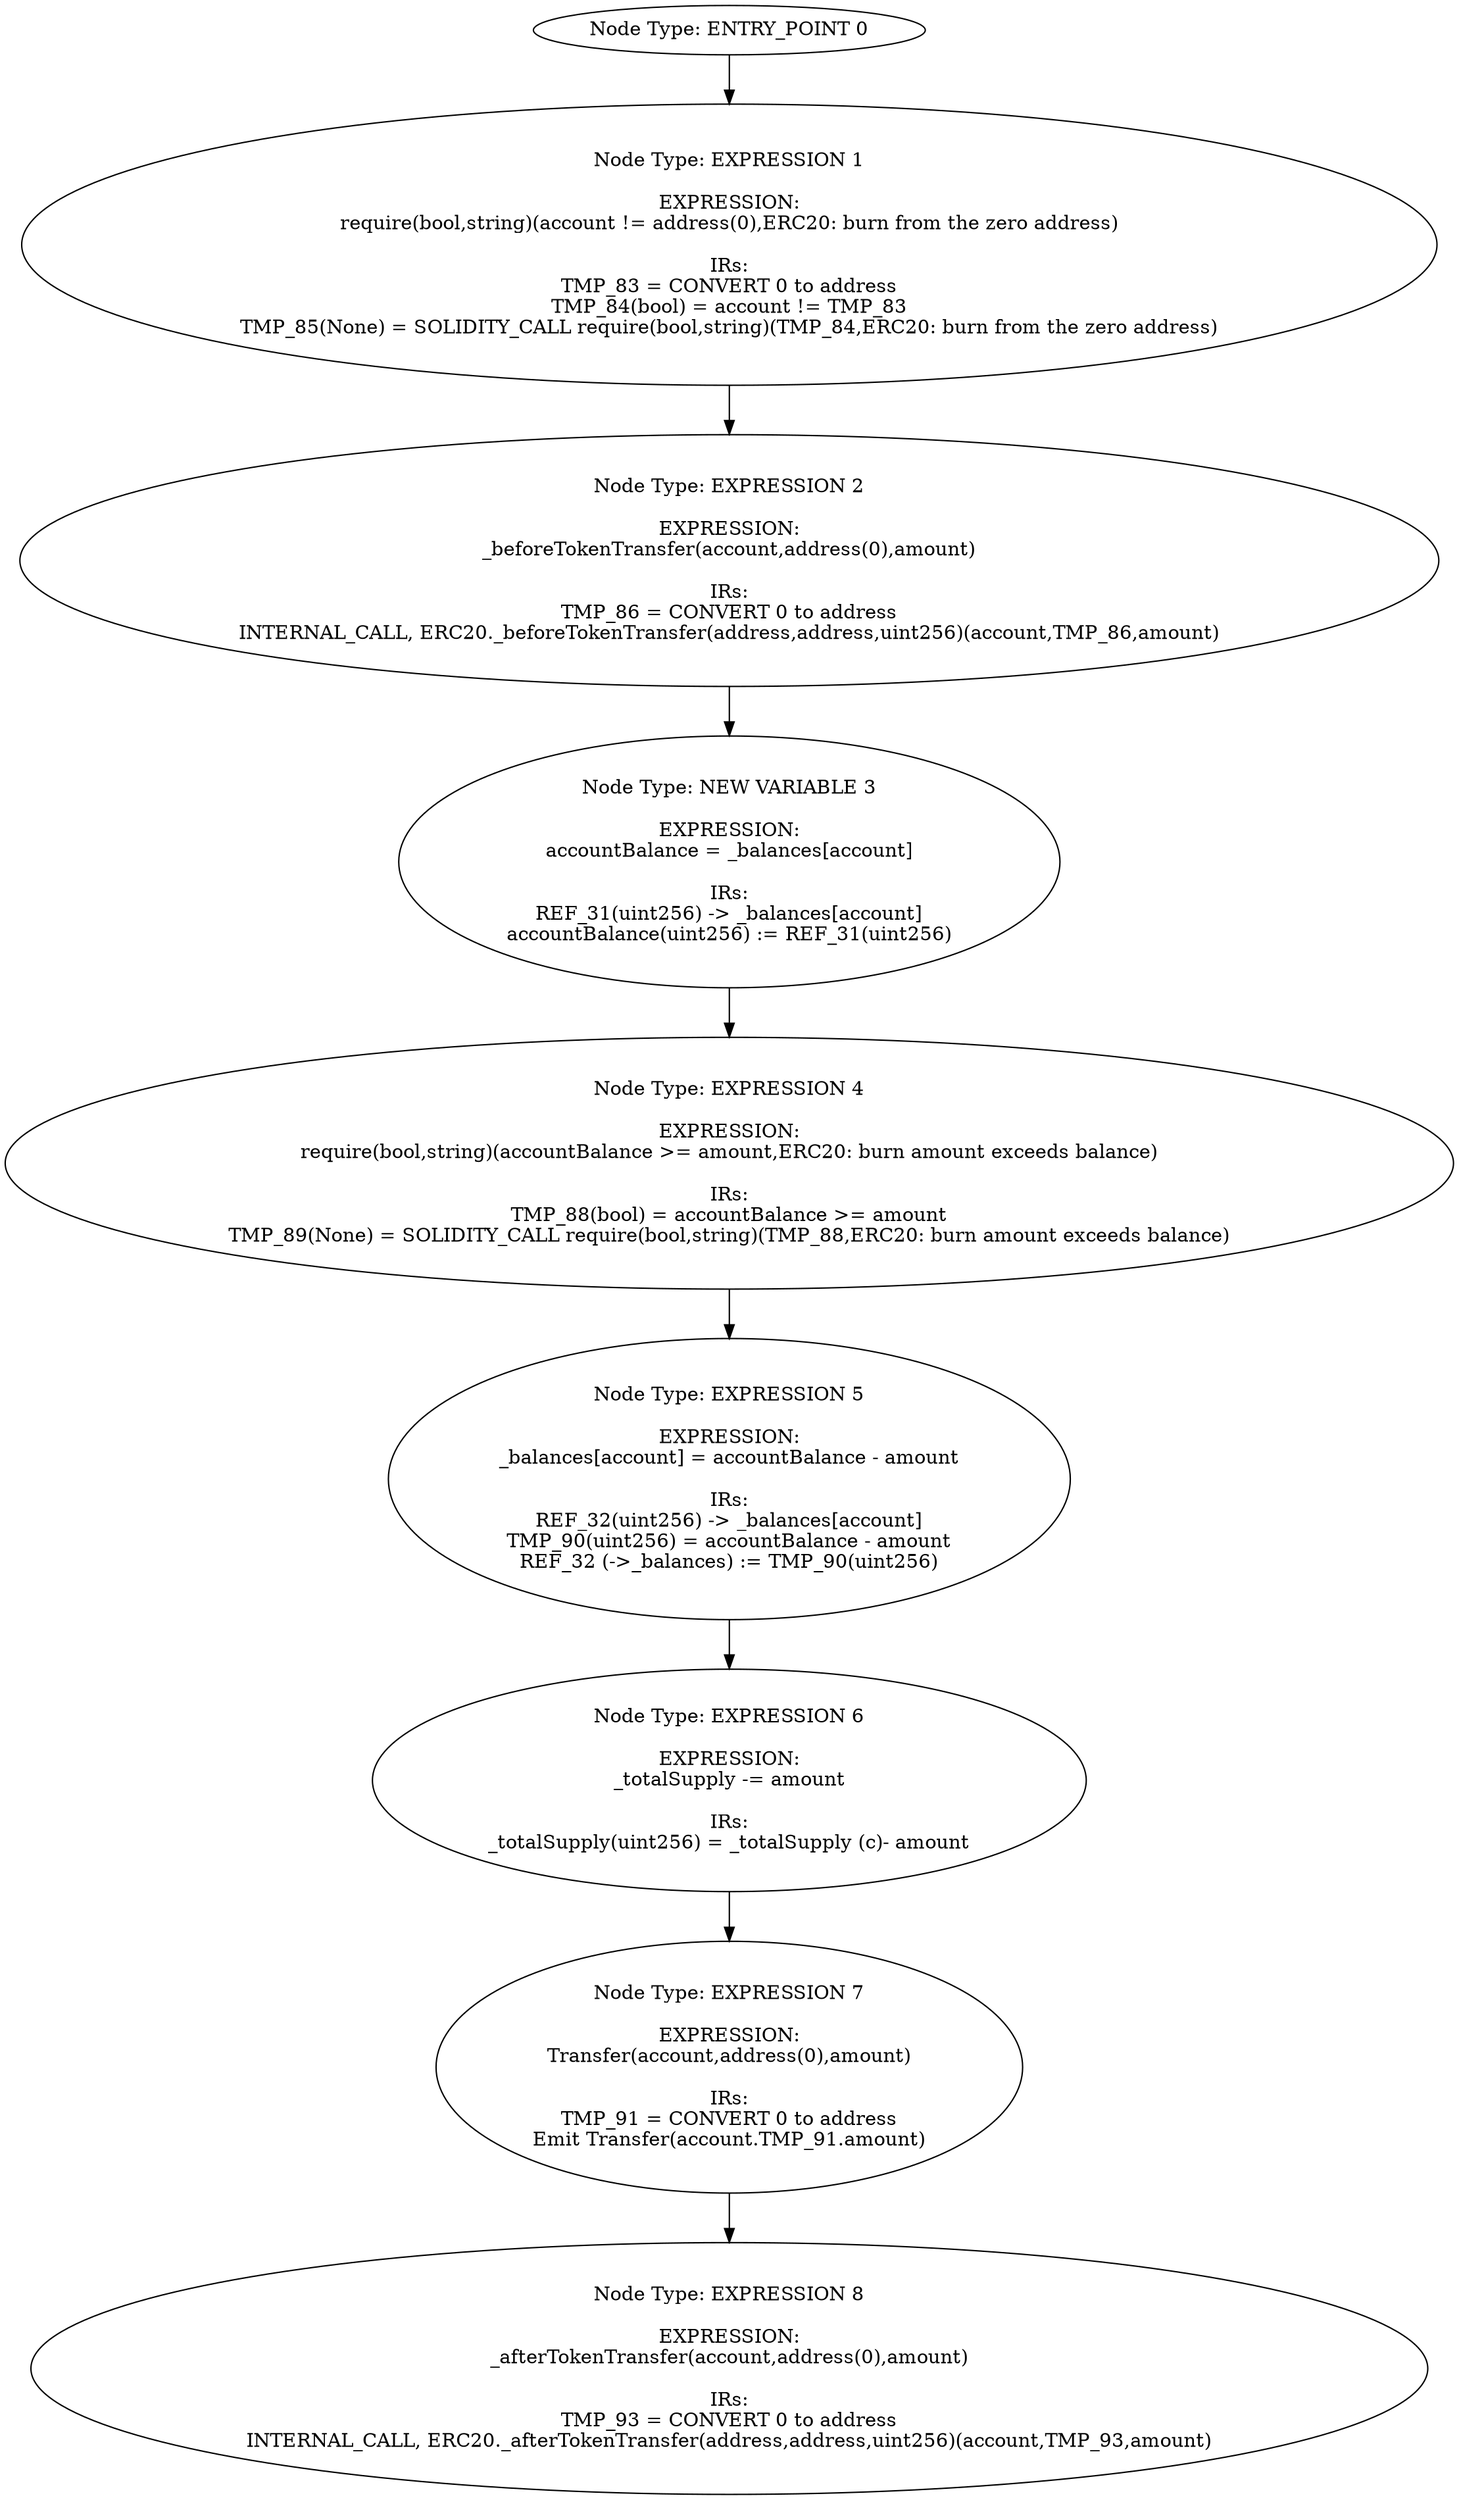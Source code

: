 digraph{
0[label="Node Type: ENTRY_POINT 0
"];
0->1;
1[label="Node Type: EXPRESSION 1

EXPRESSION:
require(bool,string)(account != address(0),ERC20: burn from the zero address)

IRs:
TMP_83 = CONVERT 0 to address
TMP_84(bool) = account != TMP_83
TMP_85(None) = SOLIDITY_CALL require(bool,string)(TMP_84,ERC20: burn from the zero address)"];
1->2;
2[label="Node Type: EXPRESSION 2

EXPRESSION:
_beforeTokenTransfer(account,address(0),amount)

IRs:
TMP_86 = CONVERT 0 to address
INTERNAL_CALL, ERC20._beforeTokenTransfer(address,address,uint256)(account,TMP_86,amount)"];
2->3;
3[label="Node Type: NEW VARIABLE 3

EXPRESSION:
accountBalance = _balances[account]

IRs:
REF_31(uint256) -> _balances[account]
accountBalance(uint256) := REF_31(uint256)"];
3->4;
4[label="Node Type: EXPRESSION 4

EXPRESSION:
require(bool,string)(accountBalance >= amount,ERC20: burn amount exceeds balance)

IRs:
TMP_88(bool) = accountBalance >= amount
TMP_89(None) = SOLIDITY_CALL require(bool,string)(TMP_88,ERC20: burn amount exceeds balance)"];
4->5;
5[label="Node Type: EXPRESSION 5

EXPRESSION:
_balances[account] = accountBalance - amount

IRs:
REF_32(uint256) -> _balances[account]
TMP_90(uint256) = accountBalance - amount
REF_32 (->_balances) := TMP_90(uint256)"];
5->6;
6[label="Node Type: EXPRESSION 6

EXPRESSION:
_totalSupply -= amount

IRs:
_totalSupply(uint256) = _totalSupply (c)- amount"];
6->7;
7[label="Node Type: EXPRESSION 7

EXPRESSION:
Transfer(account,address(0),amount)

IRs:
TMP_91 = CONVERT 0 to address
Emit Transfer(account.TMP_91.amount)"];
7->8;
8[label="Node Type: EXPRESSION 8

EXPRESSION:
_afterTokenTransfer(account,address(0),amount)

IRs:
TMP_93 = CONVERT 0 to address
INTERNAL_CALL, ERC20._afterTokenTransfer(address,address,uint256)(account,TMP_93,amount)"];
}
